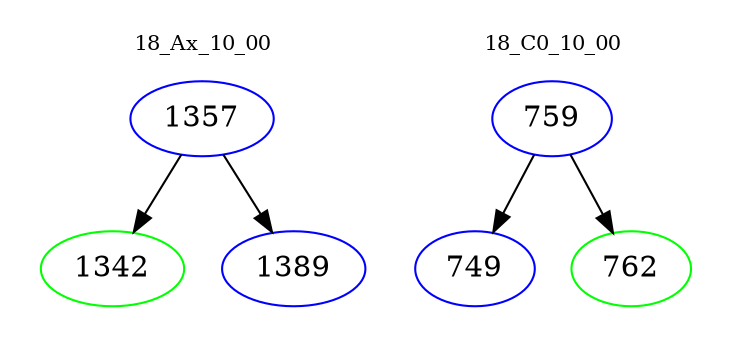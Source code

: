 digraph{
subgraph cluster_0 {
color = white
label = "18_Ax_10_00";
fontsize=10;
T0_1357 [label="1357", color="blue"]
T0_1357 -> T0_1342 [color="black"]
T0_1342 [label="1342", color="green"]
T0_1357 -> T0_1389 [color="black"]
T0_1389 [label="1389", color="blue"]
}
subgraph cluster_1 {
color = white
label = "18_C0_10_00";
fontsize=10;
T1_759 [label="759", color="blue"]
T1_759 -> T1_749 [color="black"]
T1_749 [label="749", color="blue"]
T1_759 -> T1_762 [color="black"]
T1_762 [label="762", color="green"]
}
}

